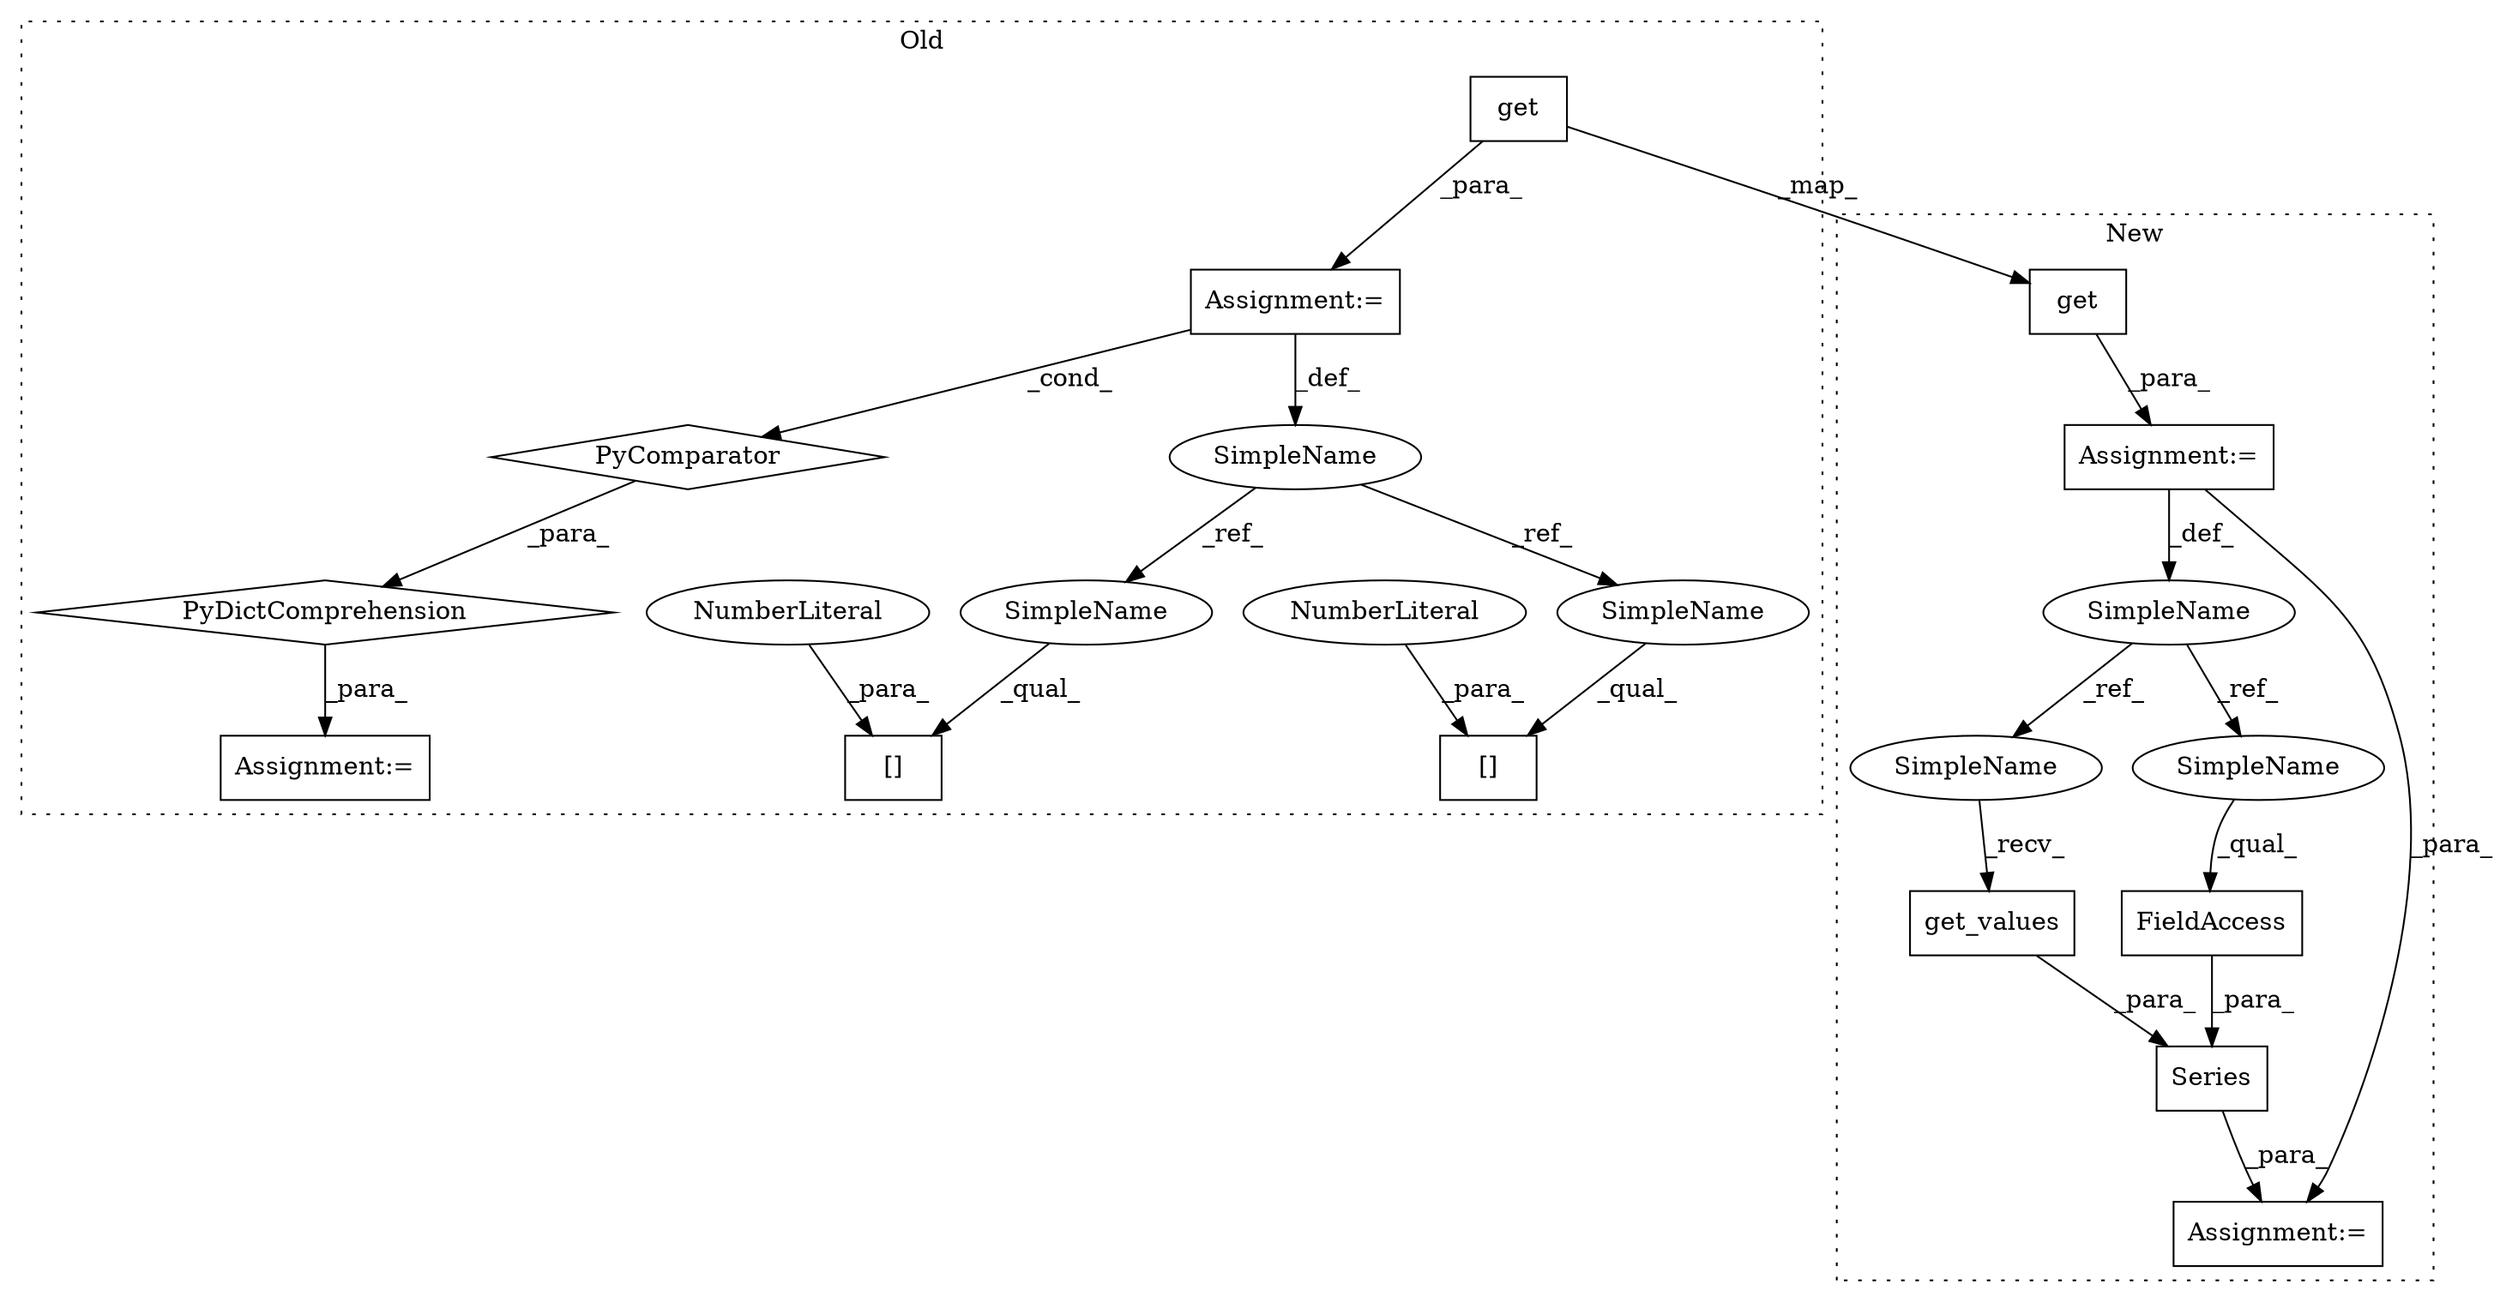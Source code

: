 digraph G {
subgraph cluster0 {
1 [label="PyComparator" a="113" s="4615" l="44" shape="diamond"];
3 [label="Assignment:=" a="7" s="4615" l="44" shape="box"];
4 [label="[]" a="2" s="4540,4550" l="9,1" shape="box"];
5 [label="NumberLiteral" a="34" s="4549" l="1" shape="ellipse"];
7 [label="get" a="32" s="4636,4649" l="4,1" shape="box"];
9 [label="[]" a="2" s="4524,4534" l="9,1" shape="box"];
10 [label="NumberLiteral" a="34" s="4533" l="1" shape="ellipse"];
13 [label="SimpleName" a="42" s="4618" l="8" shape="ellipse"];
15 [label="Assignment:=" a="7" s="4510" l="14" shape="box"];
17 [label="PyDictComprehension" a="110" s="4524" l="143" shape="diamond"];
18 [label="SimpleName" a="42" s="4524" l="8" shape="ellipse"];
19 [label="SimpleName" a="42" s="4540" l="8" shape="ellipse"];
label = "Old";
style="dotted";
}
subgraph cluster1 {
2 [label="get_values" a="32" s="4633" l="12" shape="box"];
6 [label="get" a="32" s="4553,4566" l="4,1" shape="box"];
8 [label="Series" a="32" s="4590,4645" l="7,1" shape="box"];
11 [label="SimpleName" a="42" s="4531" l="14" shape="ellipse"];
12 [label="FieldAccess" a="22" s="4597" l="20" shape="box"];
14 [label="Assignment:=" a="7" s="4545" l="1" shape="box"];
16 [label="Assignment:=" a="7" s="4582" l="1" shape="box"];
20 [label="SimpleName" a="42" s="4618" l="14" shape="ellipse"];
21 [label="SimpleName" a="42" s="4597" l="14" shape="ellipse"];
label = "New";
style="dotted";
}
1 -> 17 [label="_para_"];
2 -> 8 [label="_para_"];
3 -> 1 [label="_cond_"];
3 -> 13 [label="_def_"];
5 -> 4 [label="_para_"];
6 -> 14 [label="_para_"];
7 -> 3 [label="_para_"];
7 -> 6 [label="_map_"];
8 -> 16 [label="_para_"];
10 -> 9 [label="_para_"];
11 -> 20 [label="_ref_"];
11 -> 21 [label="_ref_"];
12 -> 8 [label="_para_"];
13 -> 19 [label="_ref_"];
13 -> 18 [label="_ref_"];
14 -> 16 [label="_para_"];
14 -> 11 [label="_def_"];
17 -> 15 [label="_para_"];
18 -> 9 [label="_qual_"];
19 -> 4 [label="_qual_"];
20 -> 2 [label="_recv_"];
21 -> 12 [label="_qual_"];
}